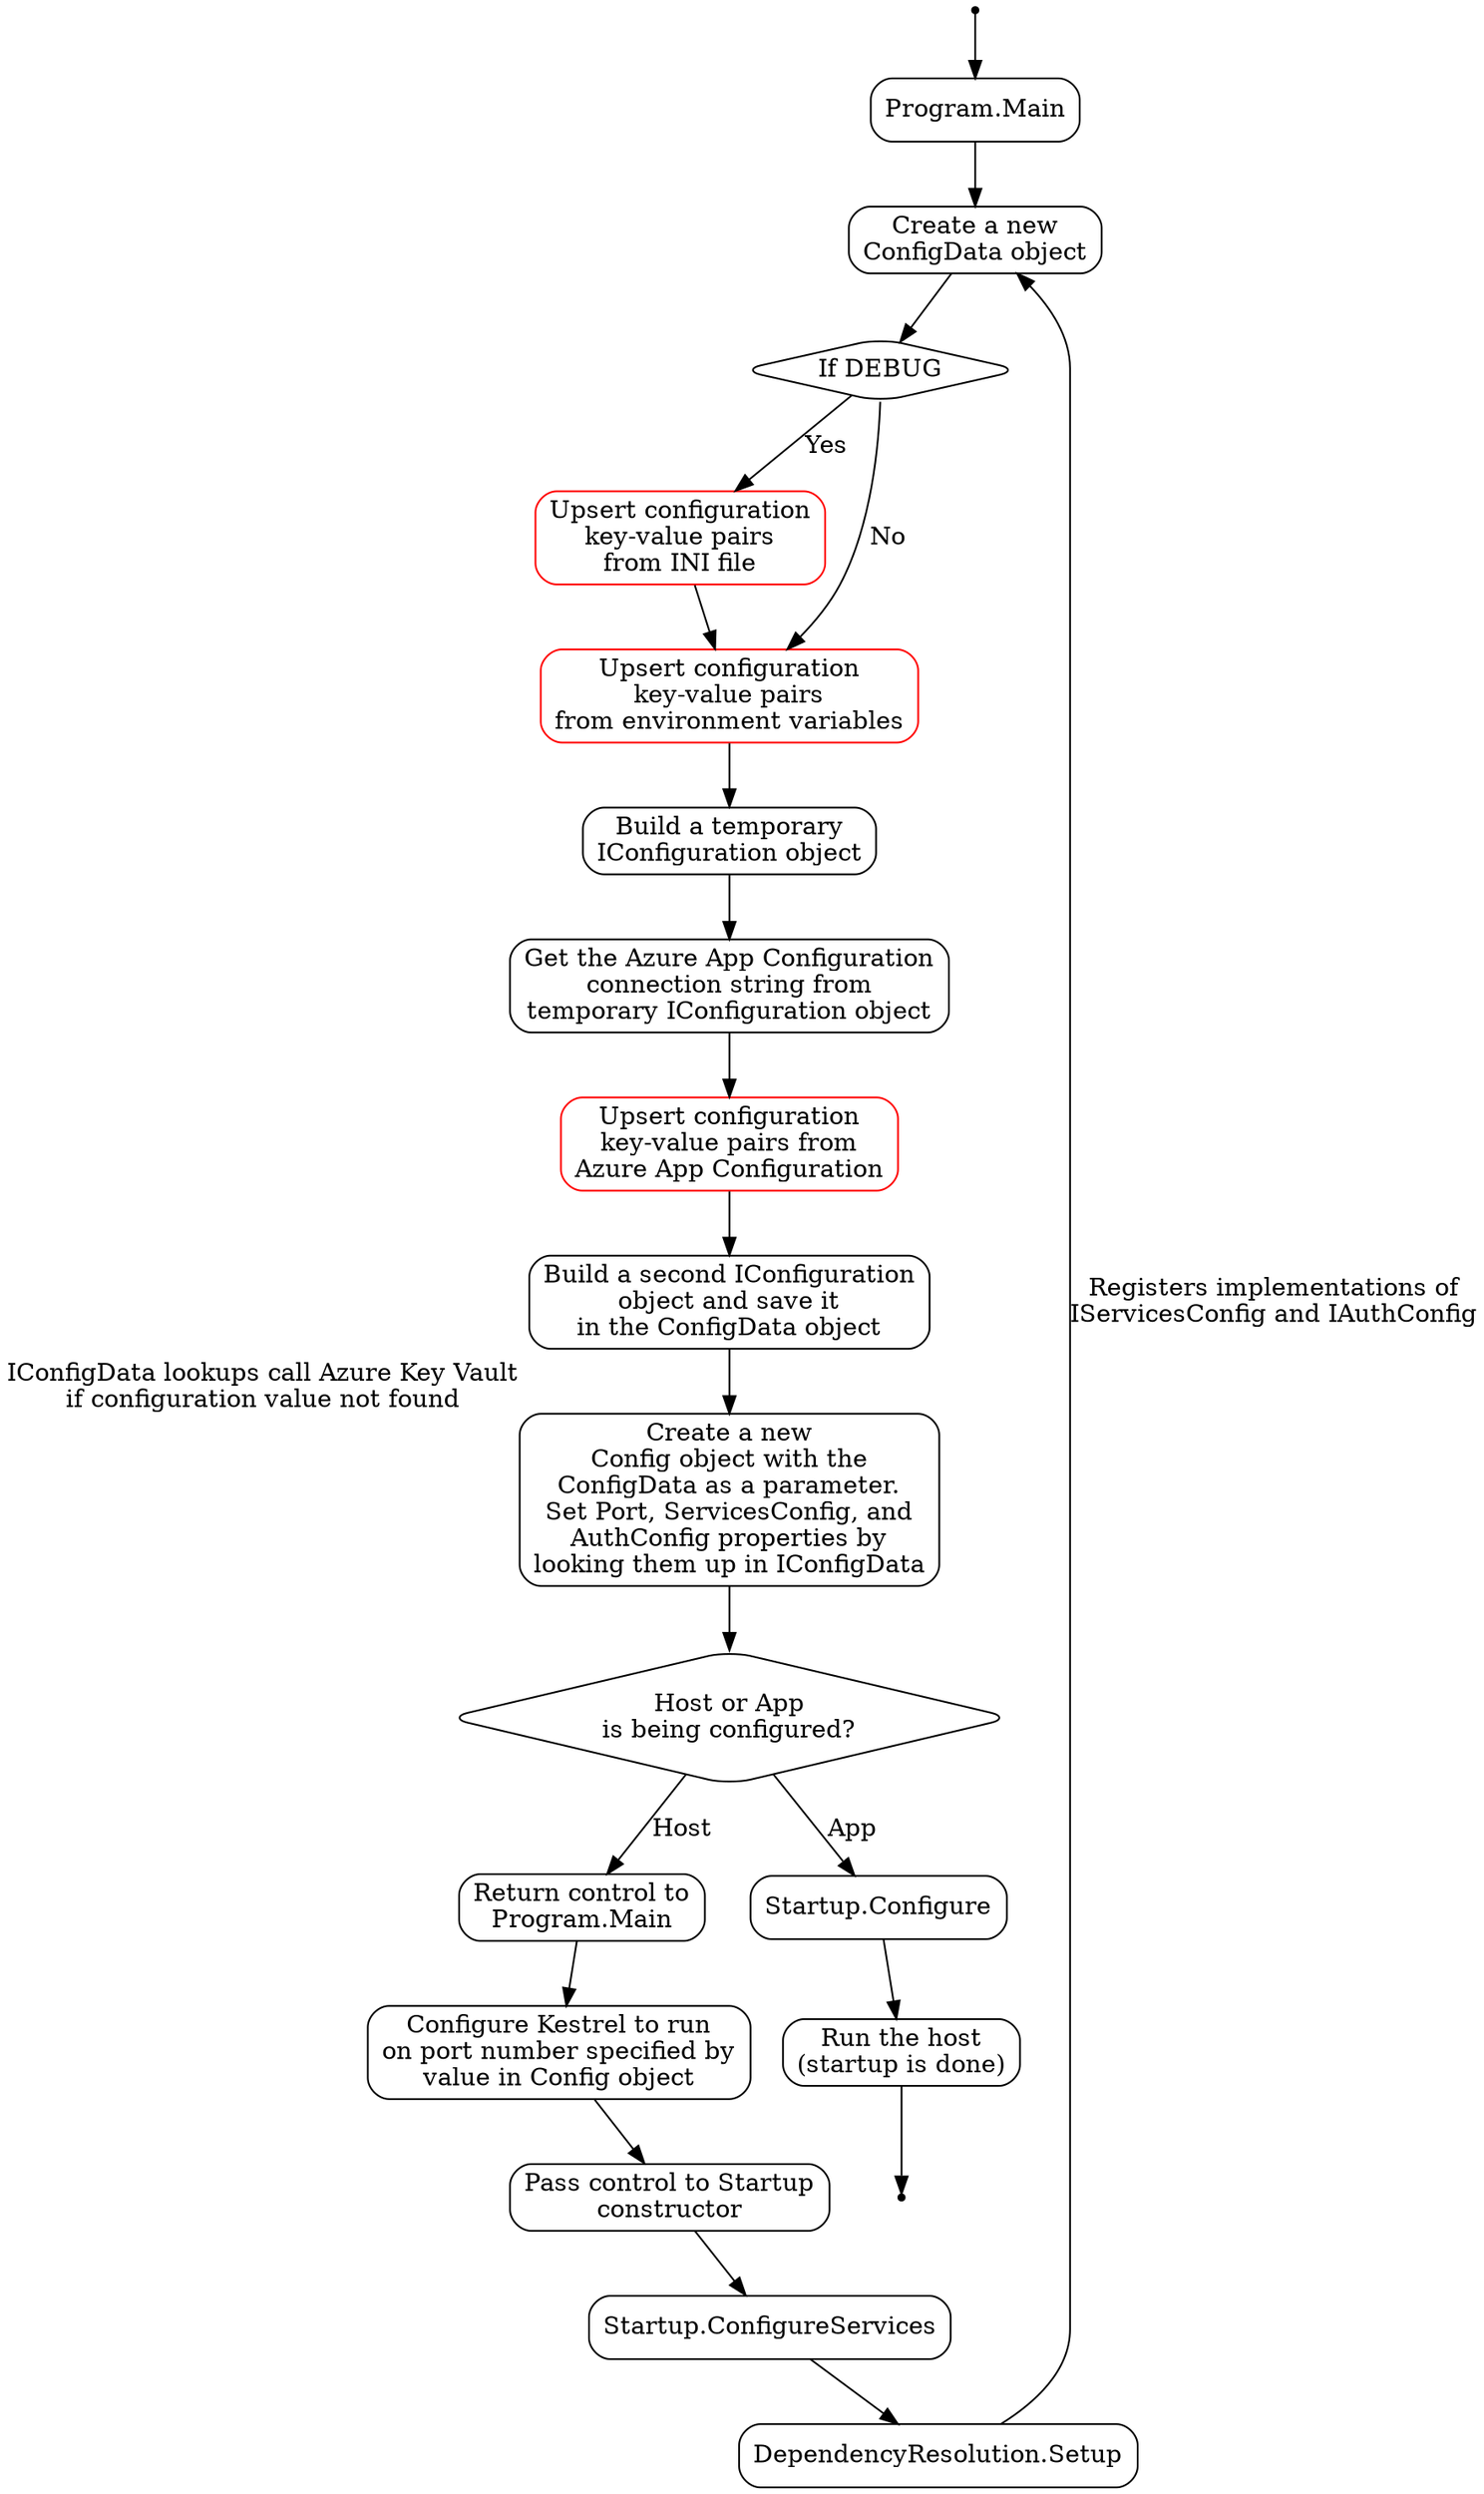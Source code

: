 digraph {
    node[shape=box,style=rounded]
    start[shape=point]
    main[label="Program.Main"]
    start -> main
    newConfigData[label="Create a new\nConfigData object"]
    main -> newConfigData
    ifDebug[label="If DEBUG",shape=diamond]
    newConfigData -> ifDebug
    loadIni[label="Upsert configuration\nkey-value pairs\nfrom INI file",color=red]
    ifDebug -> loadIni[label="Yes"]
    loadEnv[label="Upsert configuration\nkey-value pairs\nfrom environment variables",color=red]
    loadIni -> loadEnv
    ifDebug -> loadEnv[label="No"]
    buildConfig1[label="Build a temporary\nIConfiguration object"]
    loadEnv ->  buildConfig1
    getAzAppConfigCs[label="Get the Azure App Configuration\nconnection string from\ntemporary IConfiguration object"]
    buildConfig1 -> getAzAppConfigCs
    loadAzAppConfig[label="Upsert configuration\nkey-value pairs from\nAzure App Configuration",color=red]
    getAzAppConfigCs -> loadAzAppConfig
    buildConfig2[label="Build a second IConfiguration\nobject and save it\nin the ConfigData object"]
    loadAzAppConfig -> buildConfig2
    newConfig[label="Create a new\nConfig object with the\nConfigData as a parameter.\nSet Port, ServicesConfig, and\nAuthConfig properties by\nlooking them up in IConfigData"][xlabel="IConfigData lookups call Azure Key Vault\nif configuration value not found"]
    hostOrAppConfig[label="Host or App\nis being configured?",shape=diamond]
    buildConfig2 -> newConfig
    backToMain[label="Return control to\nProgram.Main"]
    newConfig -> hostOrAppConfig
    hostOrAppConfig -> backToMain[label="Host"]
    configure[label="Startup.Configure"]
    hostOrAppConfig -> configure[label="App"]
    run[label="Run the host\n(startup is done)"]
    configure -> run
    end[shape=point]
    run -> end
    setPort[label="Configure Kestrel to run\non port number specified by\nvalue in Config object"]
    backToMain -> setPort
    startup[label="Pass control to Startup\nconstructor"]
    setPort -> startup
    configureServices[label="Startup.ConfigureServices"]
    startup -> configureServices
    diContainer[label="DependencyResolution.Setup"]
    configureServices -> diContainer
    diContainer -> newConfigData[label="Registers implementations of\nIServicesConfig and IAuthConfig"]
}